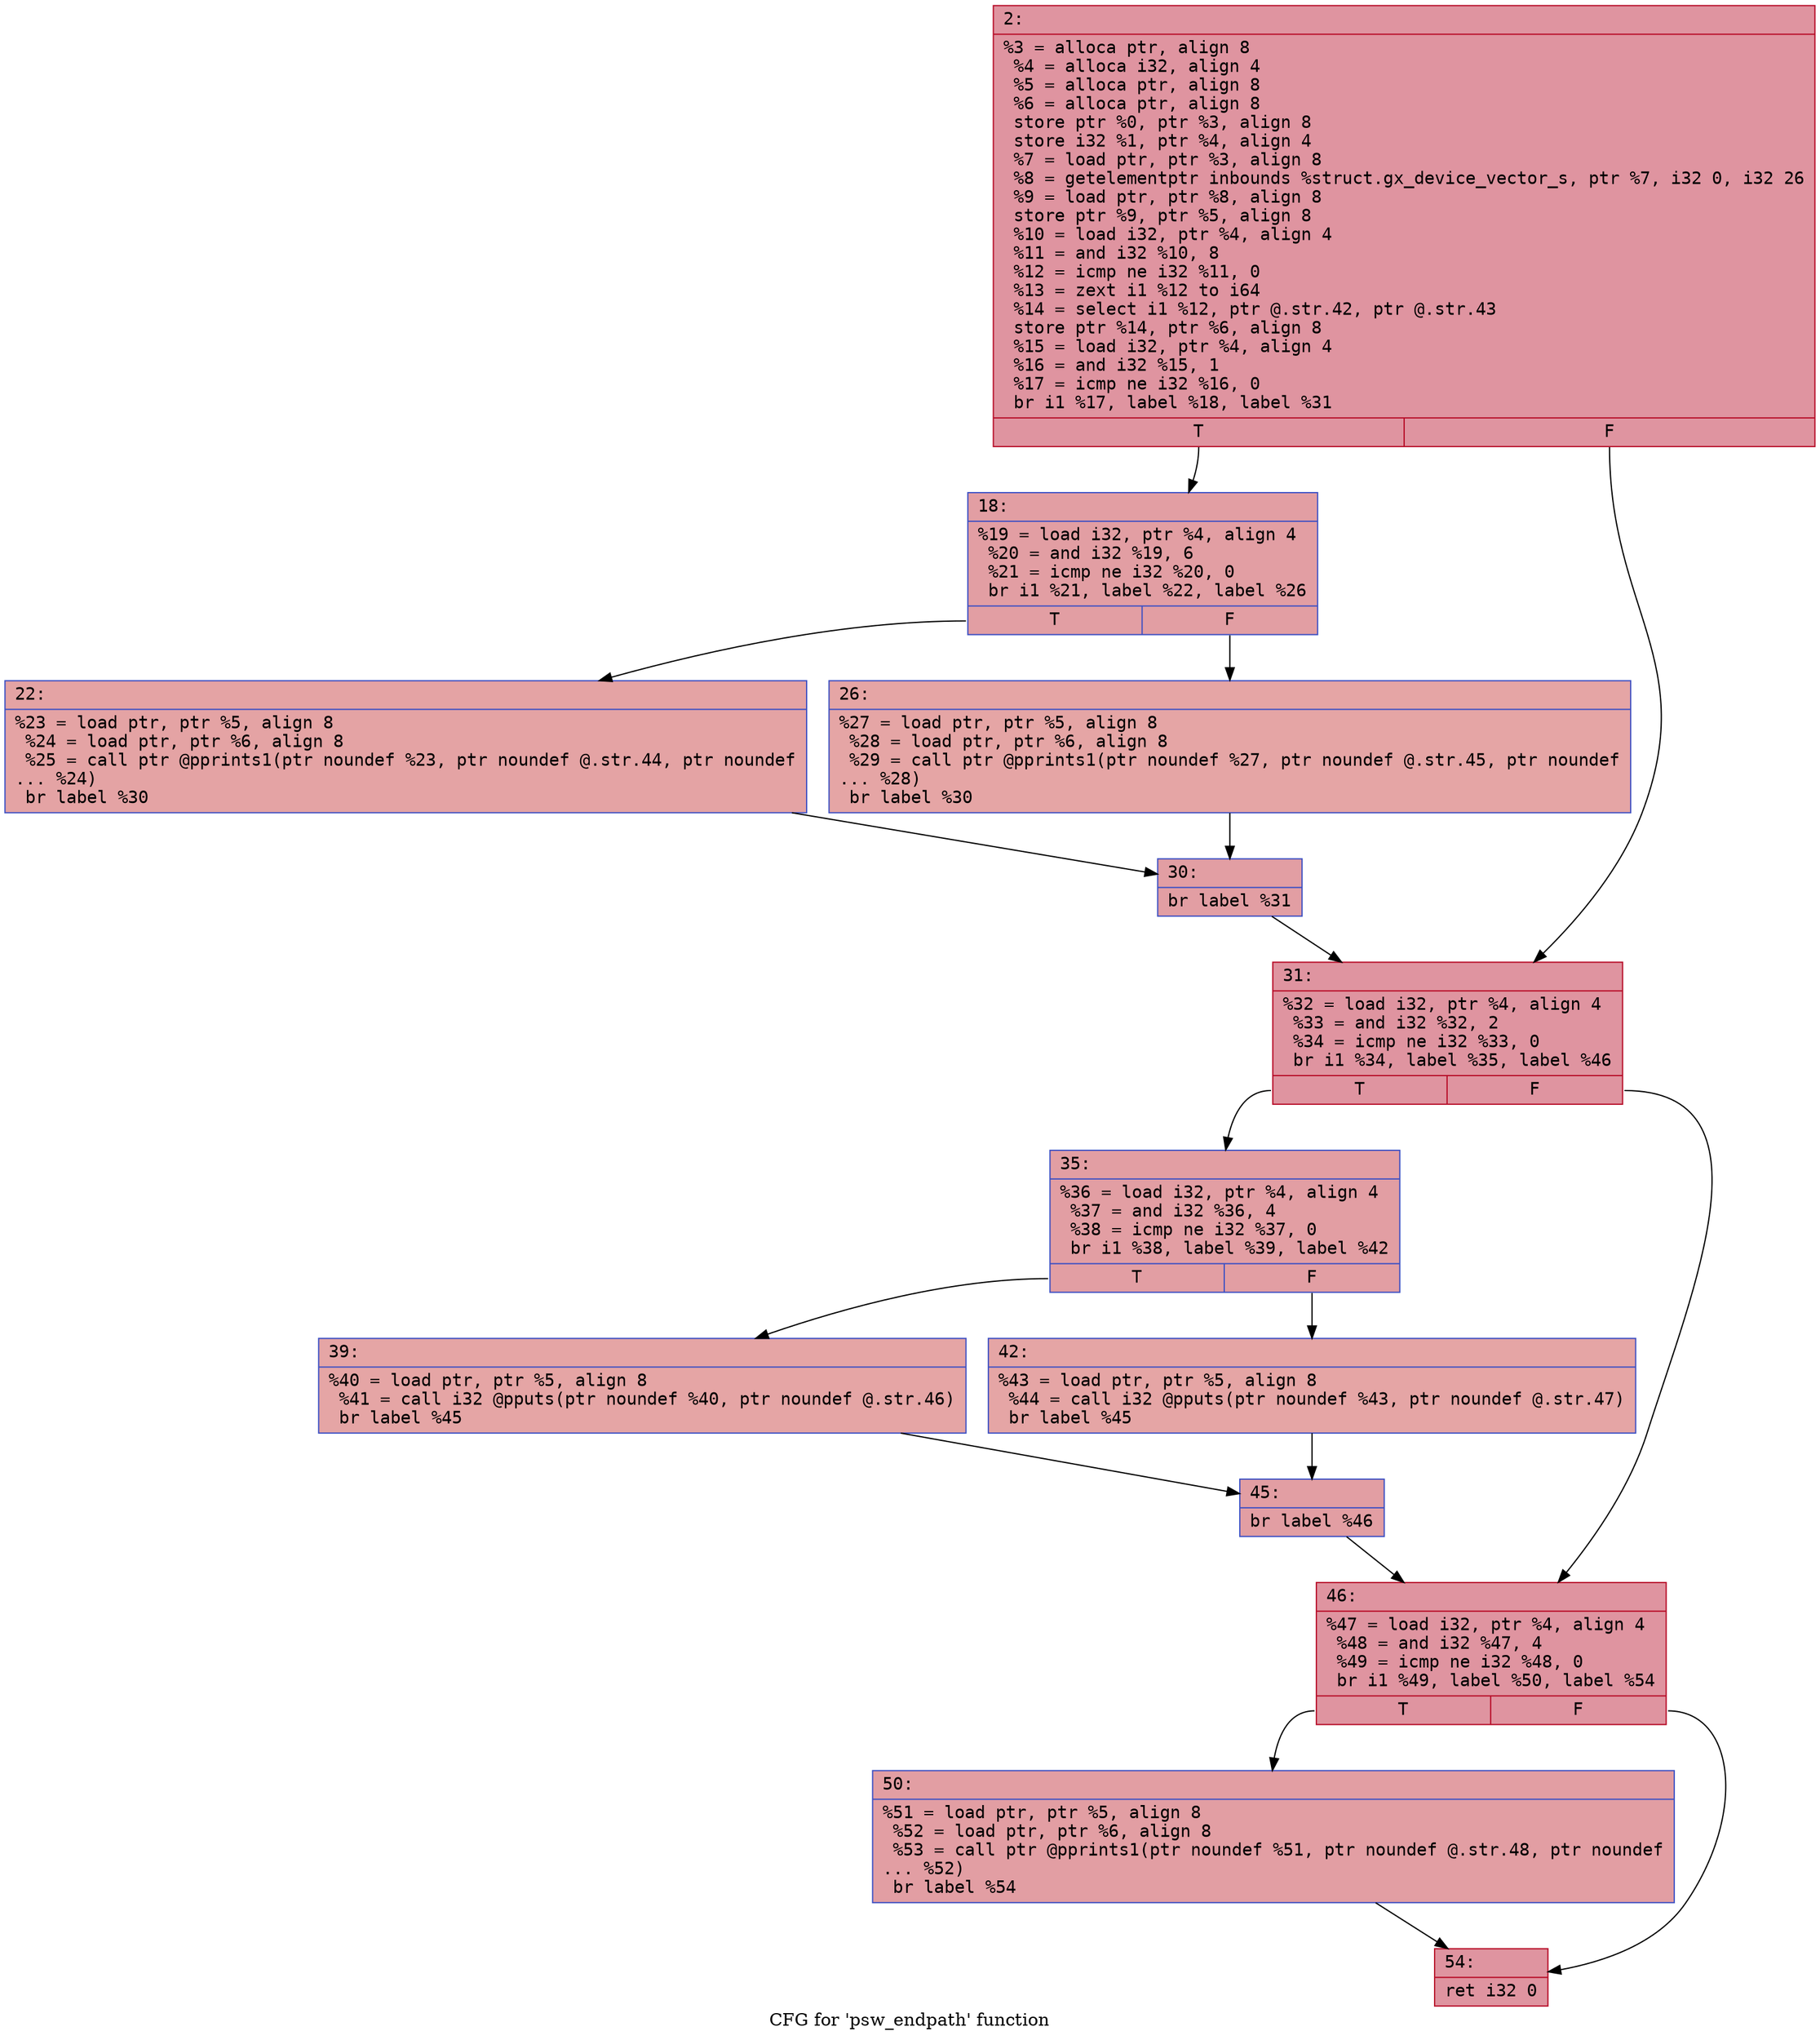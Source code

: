 digraph "CFG for 'psw_endpath' function" {
	label="CFG for 'psw_endpath' function";

	Node0x6000028658b0 [shape=record,color="#b70d28ff", style=filled, fillcolor="#b70d2870" fontname="Courier",label="{2:\l|  %3 = alloca ptr, align 8\l  %4 = alloca i32, align 4\l  %5 = alloca ptr, align 8\l  %6 = alloca ptr, align 8\l  store ptr %0, ptr %3, align 8\l  store i32 %1, ptr %4, align 4\l  %7 = load ptr, ptr %3, align 8\l  %8 = getelementptr inbounds %struct.gx_device_vector_s, ptr %7, i32 0, i32 26\l  %9 = load ptr, ptr %8, align 8\l  store ptr %9, ptr %5, align 8\l  %10 = load i32, ptr %4, align 4\l  %11 = and i32 %10, 8\l  %12 = icmp ne i32 %11, 0\l  %13 = zext i1 %12 to i64\l  %14 = select i1 %12, ptr @.str.42, ptr @.str.43\l  store ptr %14, ptr %6, align 8\l  %15 = load i32, ptr %4, align 4\l  %16 = and i32 %15, 1\l  %17 = icmp ne i32 %16, 0\l  br i1 %17, label %18, label %31\l|{<s0>T|<s1>F}}"];
	Node0x6000028658b0:s0 -> Node0x600002865900[tooltip="2 -> 18\nProbability 50.00%" ];
	Node0x6000028658b0:s1 -> Node0x600002865a40[tooltip="2 -> 31\nProbability 50.00%" ];
	Node0x600002865900 [shape=record,color="#3d50c3ff", style=filled, fillcolor="#be242e70" fontname="Courier",label="{18:\l|  %19 = load i32, ptr %4, align 4\l  %20 = and i32 %19, 6\l  %21 = icmp ne i32 %20, 0\l  br i1 %21, label %22, label %26\l|{<s0>T|<s1>F}}"];
	Node0x600002865900:s0 -> Node0x600002865950[tooltip="18 -> 22\nProbability 62.50%" ];
	Node0x600002865900:s1 -> Node0x6000028659a0[tooltip="18 -> 26\nProbability 37.50%" ];
	Node0x600002865950 [shape=record,color="#3d50c3ff", style=filled, fillcolor="#c32e3170" fontname="Courier",label="{22:\l|  %23 = load ptr, ptr %5, align 8\l  %24 = load ptr, ptr %6, align 8\l  %25 = call ptr @pprints1(ptr noundef %23, ptr noundef @.str.44, ptr noundef\l... %24)\l  br label %30\l}"];
	Node0x600002865950 -> Node0x6000028659f0[tooltip="22 -> 30\nProbability 100.00%" ];
	Node0x6000028659a0 [shape=record,color="#3d50c3ff", style=filled, fillcolor="#c5333470" fontname="Courier",label="{26:\l|  %27 = load ptr, ptr %5, align 8\l  %28 = load ptr, ptr %6, align 8\l  %29 = call ptr @pprints1(ptr noundef %27, ptr noundef @.str.45, ptr noundef\l... %28)\l  br label %30\l}"];
	Node0x6000028659a0 -> Node0x6000028659f0[tooltip="26 -> 30\nProbability 100.00%" ];
	Node0x6000028659f0 [shape=record,color="#3d50c3ff", style=filled, fillcolor="#be242e70" fontname="Courier",label="{30:\l|  br label %31\l}"];
	Node0x6000028659f0 -> Node0x600002865a40[tooltip="30 -> 31\nProbability 100.00%" ];
	Node0x600002865a40 [shape=record,color="#b70d28ff", style=filled, fillcolor="#b70d2870" fontname="Courier",label="{31:\l|  %32 = load i32, ptr %4, align 4\l  %33 = and i32 %32, 2\l  %34 = icmp ne i32 %33, 0\l  br i1 %34, label %35, label %46\l|{<s0>T|<s1>F}}"];
	Node0x600002865a40:s0 -> Node0x600002865a90[tooltip="31 -> 35\nProbability 50.00%" ];
	Node0x600002865a40:s1 -> Node0x600002865bd0[tooltip="31 -> 46\nProbability 50.00%" ];
	Node0x600002865a90 [shape=record,color="#3d50c3ff", style=filled, fillcolor="#be242e70" fontname="Courier",label="{35:\l|  %36 = load i32, ptr %4, align 4\l  %37 = and i32 %36, 4\l  %38 = icmp ne i32 %37, 0\l  br i1 %38, label %39, label %42\l|{<s0>T|<s1>F}}"];
	Node0x600002865a90:s0 -> Node0x600002865ae0[tooltip="35 -> 39\nProbability 50.00%" ];
	Node0x600002865a90:s1 -> Node0x600002865b30[tooltip="35 -> 42\nProbability 50.00%" ];
	Node0x600002865ae0 [shape=record,color="#3d50c3ff", style=filled, fillcolor="#c5333470" fontname="Courier",label="{39:\l|  %40 = load ptr, ptr %5, align 8\l  %41 = call i32 @pputs(ptr noundef %40, ptr noundef @.str.46)\l  br label %45\l}"];
	Node0x600002865ae0 -> Node0x600002865b80[tooltip="39 -> 45\nProbability 100.00%" ];
	Node0x600002865b30 [shape=record,color="#3d50c3ff", style=filled, fillcolor="#c5333470" fontname="Courier",label="{42:\l|  %43 = load ptr, ptr %5, align 8\l  %44 = call i32 @pputs(ptr noundef %43, ptr noundef @.str.47)\l  br label %45\l}"];
	Node0x600002865b30 -> Node0x600002865b80[tooltip="42 -> 45\nProbability 100.00%" ];
	Node0x600002865b80 [shape=record,color="#3d50c3ff", style=filled, fillcolor="#be242e70" fontname="Courier",label="{45:\l|  br label %46\l}"];
	Node0x600002865b80 -> Node0x600002865bd0[tooltip="45 -> 46\nProbability 100.00%" ];
	Node0x600002865bd0 [shape=record,color="#b70d28ff", style=filled, fillcolor="#b70d2870" fontname="Courier",label="{46:\l|  %47 = load i32, ptr %4, align 4\l  %48 = and i32 %47, 4\l  %49 = icmp ne i32 %48, 0\l  br i1 %49, label %50, label %54\l|{<s0>T|<s1>F}}"];
	Node0x600002865bd0:s0 -> Node0x600002865c20[tooltip="46 -> 50\nProbability 50.00%" ];
	Node0x600002865bd0:s1 -> Node0x600002865c70[tooltip="46 -> 54\nProbability 50.00%" ];
	Node0x600002865c20 [shape=record,color="#3d50c3ff", style=filled, fillcolor="#be242e70" fontname="Courier",label="{50:\l|  %51 = load ptr, ptr %5, align 8\l  %52 = load ptr, ptr %6, align 8\l  %53 = call ptr @pprints1(ptr noundef %51, ptr noundef @.str.48, ptr noundef\l... %52)\l  br label %54\l}"];
	Node0x600002865c20 -> Node0x600002865c70[tooltip="50 -> 54\nProbability 100.00%" ];
	Node0x600002865c70 [shape=record,color="#b70d28ff", style=filled, fillcolor="#b70d2870" fontname="Courier",label="{54:\l|  ret i32 0\l}"];
}
